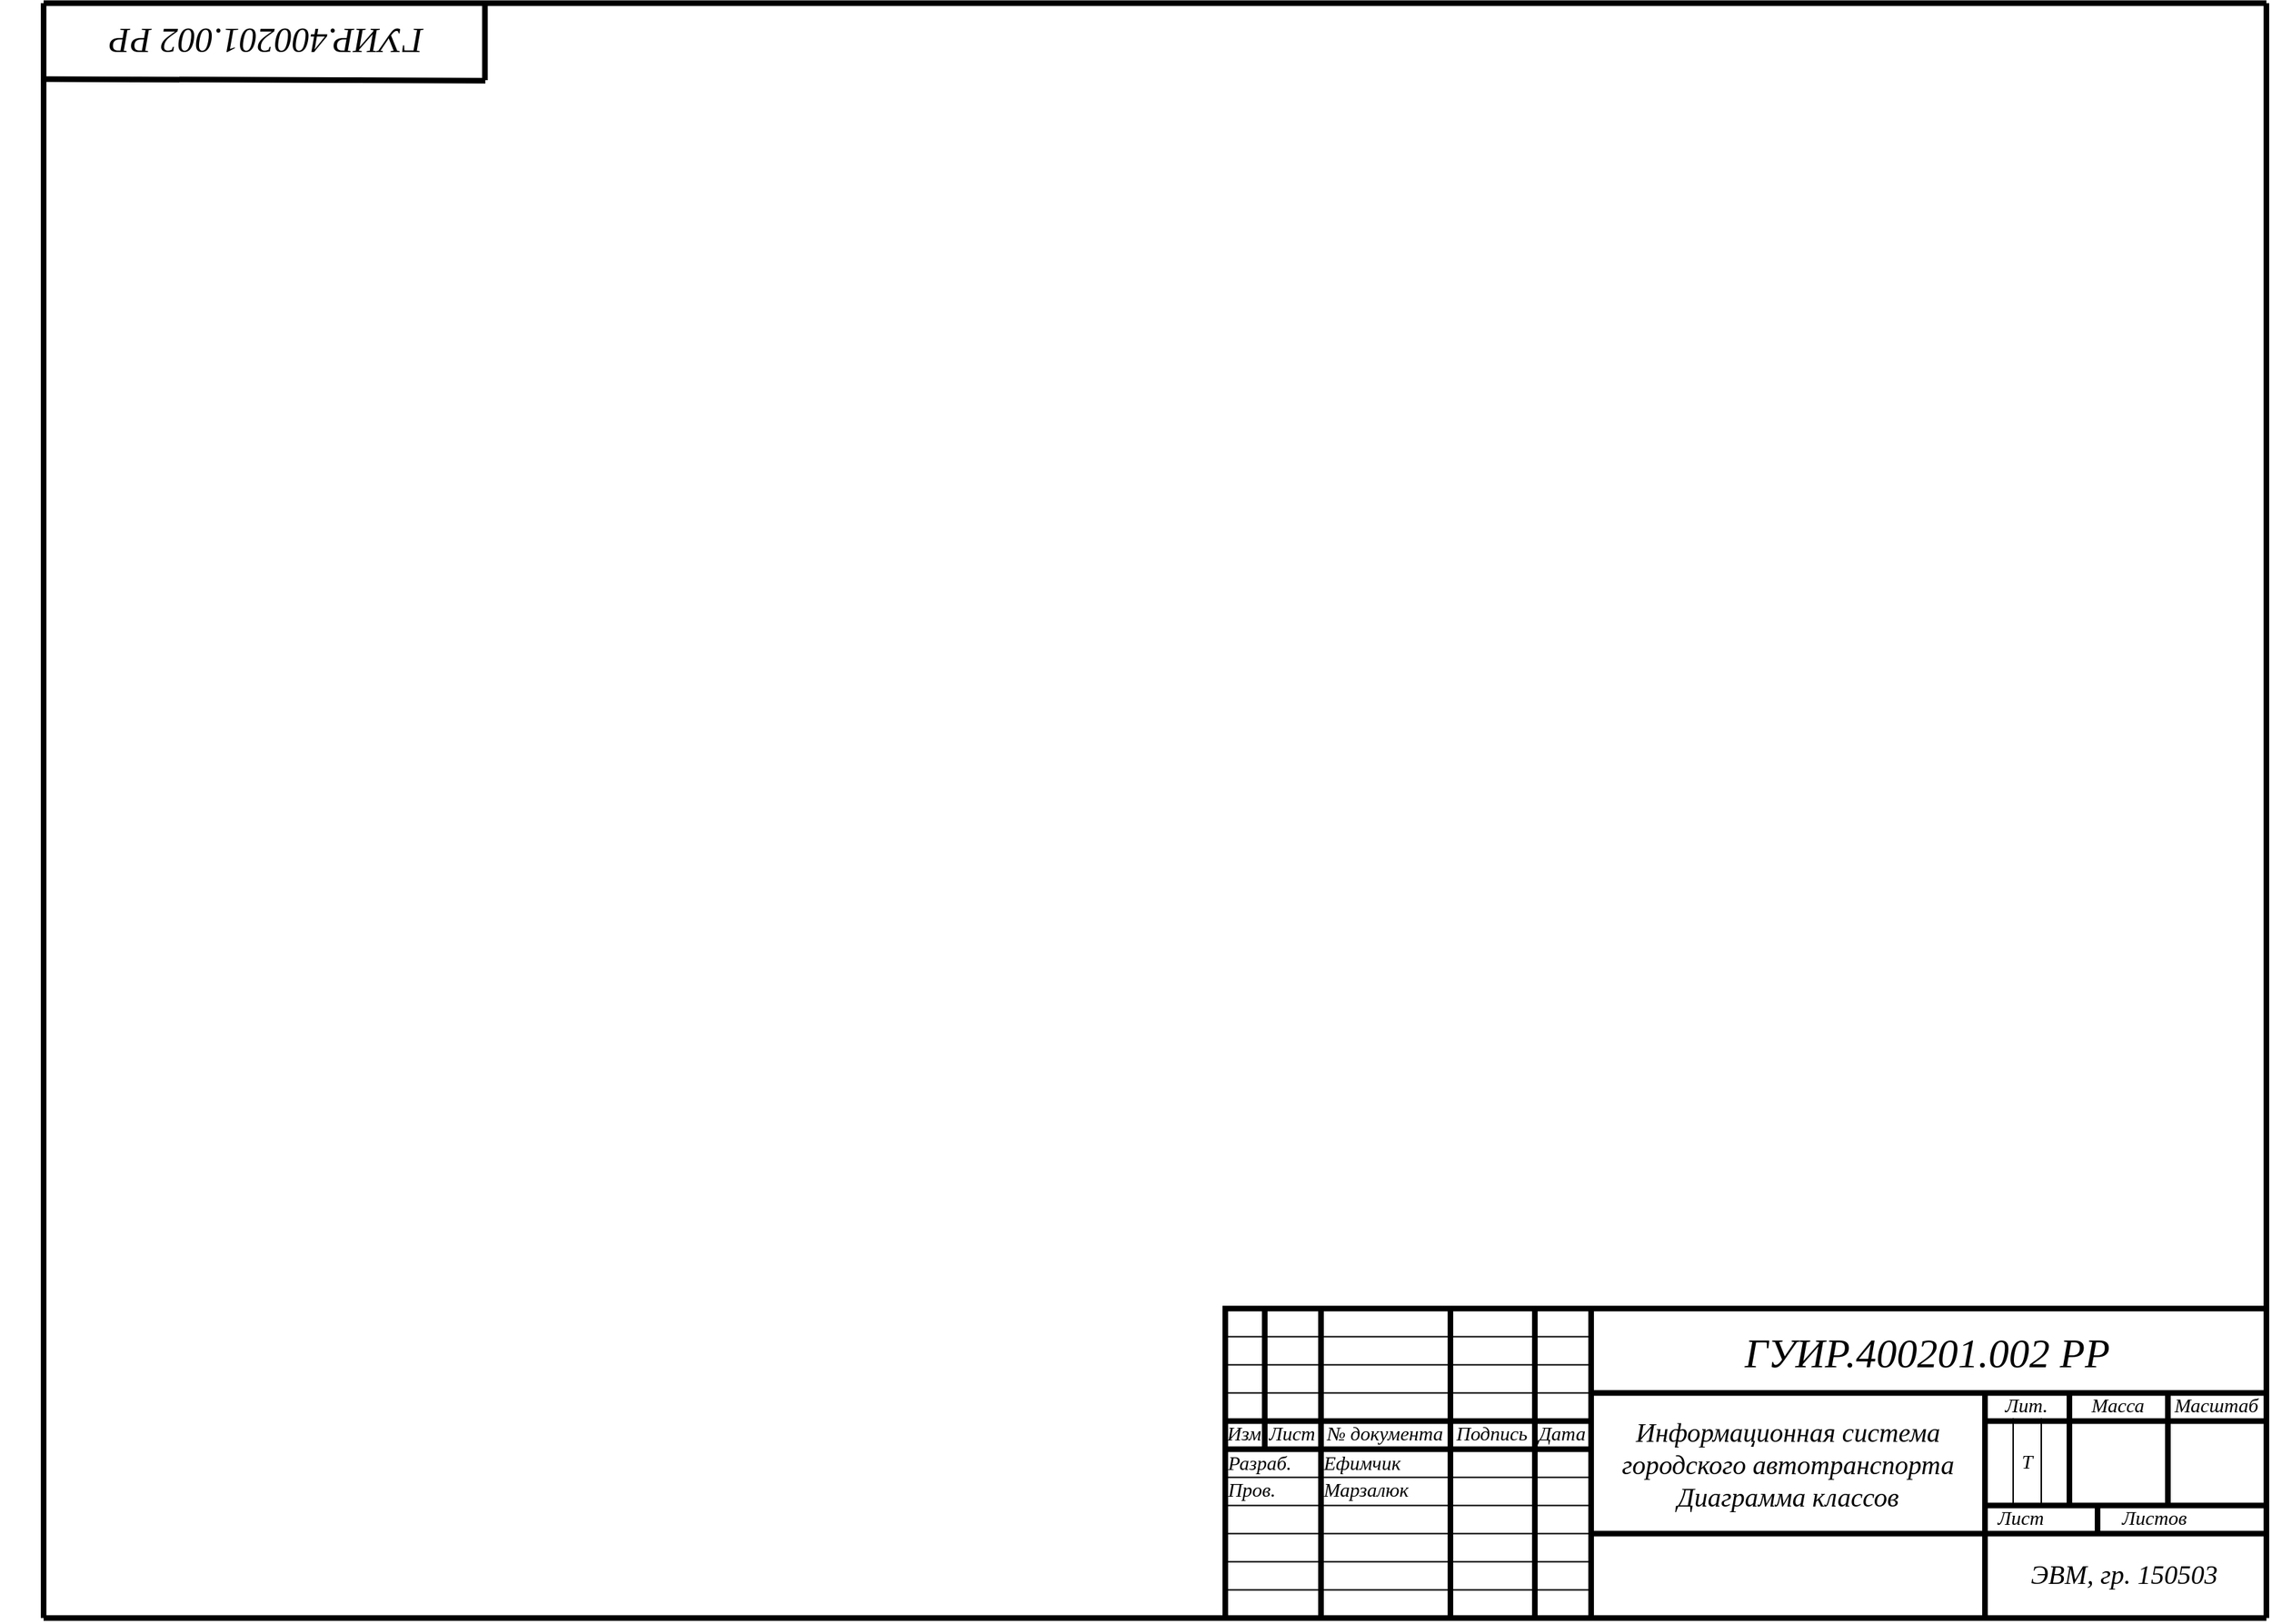 <mxfile version="20.6.2" type="device"><diagram name="Страница-1" id="Страница-1"><mxGraphModel dx="2343" dy="2546" grid="1" gridSize="10" guides="1" tooltips="1" connect="1" arrows="1" fold="1" page="1" pageScale="1" pageWidth="1654" pageHeight="1169" math="0" shadow="0"><root><mxCell id="0"/><mxCell id="1" parent="0"/><mxCell id="Y7cGsggCxk5826PegyfE-1" value="&lt;font style=&quot;font-size: 14px; color: rgb(0, 0, 0); direction: ltr; letter-spacing: 0px; line-height: 120%; opacity: 1;&quot;&gt;&lt;i style=&quot;font-size: 14px;&quot;&gt;Лист&lt;br style=&quot;font-size: 14px;&quot;&gt;&lt;/i&gt;&lt;/font&gt;" style="verticalAlign=middle;align=center;vsdxID=39;fillColor=none;gradientColor=none;shape=stencil(nZBLDoAgDERP0z3SIyjew0SURgSD+Lu9kMZoXLhwN9O+tukAlrNpJg1SzDH4QW/URgNYgZTkjA4UkwJUgGXng+6DX1zLfmoymdXo17xh5zmRJ6Q42BWCfc2oJfdAr+Yv+AP9Cb7OJ3H/2JG1HNGz/84klThPVCc=);strokeColor=none;strokeWidth=4;spacingTop=-1;spacingBottom=-1;spacingLeft=-1;spacingRight=0;labelBackgroundColor=none;rounded=0;html=1;whiteSpace=wrap;fontFamily=GOST type B;fontSize=14;fontSource=https%3A%2F%2Fdrive.google.com%2Fuc%3Fexport%3Ddownload%26id%3D1UrnLVkHcLbHLojcf2ejICCGZ1GY9liKW;spacing=0;" parent="1" vertex="1"><mxGeometry x="1448" y="-90" width="48" height="16" as="geometry"/></mxCell><mxCell id="Y7cGsggCxk5826PegyfE-2" value="&lt;font style=&quot;font-size: 14px; color: rgb(0, 0, 0); direction: ltr; letter-spacing: 0px; line-height: 120%; opacity: 1;&quot;&gt;&lt;i style=&quot;font-size: 14px;&quot;&gt;Листов&lt;br style=&quot;font-size: 14px;&quot;&gt;&lt;/i&gt;&lt;/font&gt;" style="verticalAlign=middle;align=center;vsdxID=40;fillColor=none;gradientColor=none;shape=stencil(nZBLDoAgDERP0z3SIyjew0SURgSD+Lu9kMZoXLhwN9O+tukAlrNpJg1SzDH4QW/URgNYgZTkjA4UkwJUgGXng+6DX1zLfmoymdXo17xh5zmRJ6Q42BWCfc2oJfdAr+Yv+AP9Cb7OJ3H/2JG1HNGz/84klThPVCc=);strokeColor=none;strokeWidth=4;spacingTop=-1;spacingBottom=-1;spacingLeft=-1;spacingRight=0;labelBackgroundColor=none;rounded=0;html=1;whiteSpace=wrap;fontFamily=GOST type B;fontSize=14;fontSource=https%3A%2F%2Fdrive.google.com%2Fuc%3Fexport%3Ddownload%26id%3D1UrnLVkHcLbHLojcf2ejICCGZ1GY9liKW;spacing=0;" parent="1" vertex="1"><mxGeometry x="1528" y="-90" width="78" height="16" as="geometry"/></mxCell><mxCell id="Y7cGsggCxk5826PegyfE-3" value="&lt;font style=&quot;color: rgb(0, 0, 0); direction: ltr; letter-spacing: 0px; line-height: 120%; opacity: 1;&quot;&gt;&lt;i style=&quot;&quot;&gt;&lt;font style=&quot;font-size: 19px;&quot;&gt;ЭВМ, гр. 150503&lt;/font&gt;&lt;br style=&quot;font-size: 16px;&quot;&gt;&lt;/i&gt;&lt;/font&gt;" style="verticalAlign=middle;align=center;vsdxID=45;fillColor=none;gradientColor=none;shape=stencil(nZBLDoAgDERP0z3SIyjew0SURgSD+Lu9kMZoXLhwN9O+tukAlrNpJg1SzDH4QW/URgNYgZTkjA4UkwJUgGXng+6DX1zLfmoymdXo17xh5zmRJ6Q42BWCfc2oJfdAr+Yv+AP9Cb7OJ3H/2JG1HNGz/84klThPVCc=);strokeColor=none;spacingTop=-1;spacingBottom=-1;spacingLeft=-1;spacingRight=-1;labelBackgroundColor=none;rounded=0;html=1;whiteSpace=wrap;fontFamily=GOST type B;fontSize=16;fontSource=https%3A%2F%2Fdrive.google.com%2Fuc%3Fexport%3Ddownload%26id%3D1UrnLVkHcLbHLojcf2ejICCGZ1GY9liKW;" parent="1" vertex="1"><mxGeometry x="1445" y="-72" width="200" height="60" as="geometry"/></mxCell><mxCell id="Y7cGsggCxk5826PegyfE-4" value="&lt;font style=&quot;font-size: 14px; color: rgb(0, 0, 0); direction: ltr; letter-spacing: 0px; line-height: 120%; opacity: 1;&quot;&gt;&lt;i style=&quot;font-size: 14px;&quot;&gt;T&lt;br style=&quot;font-size: 14px;&quot;&gt;&lt;/i&gt;&lt;/font&gt;" style="verticalAlign=middle;align=center;vsdxID=48;fillColor=none;gradientColor=none;shape=stencil(nZBLDoAgDERP0z3SIyjew0SURgSD+Lu9kMZoXLhwN9O+tukAlrNpJg1SzDH4QW/URgNYgZTkjA4UkwJUgGXng+6DX1zLfmoymdXo17xh5zmRJ6Q42BWCfc2oJfdAr+Yv+AP9Cb7OJ3H/2JG1HNGz/84klThPVCc=);strokeColor=none;spacingTop=0;spacingBottom=0;spacingLeft=0;spacingRight=0;labelBackgroundColor=none;rounded=0;html=1;whiteSpace=wrap;fontFamily=GOST type B;fontSize=14;fontSource=https%3A%2F%2Fdrive.google.com%2Fuc%3Fexport%3Ddownload%26id%3D1UrnLVkHcLbHLojcf2ejICCGZ1GY9liKW;spacing=0;" parent="1" vertex="1"><mxGeometry x="1466" y="-152" width="20" height="60" as="geometry"/></mxCell><mxCell id="sCcFyomUcF2CCiQe3iBp-133" value="Блок-схема" parent="0"/><mxCell id="sCcFyomUcF2CCiQe3iBp-184" value="Соединительная линия" parent="0"/><mxCell id="sCcFyomUcF2CCiQe3iBp-185" value="Callout" parent="0"/><mxCell id="sCcFyomUcF2CCiQe3iBp-186" value="Connector" parent="0"/><mxCell id="sCcFyomUcF2CCiQe3iBp-241" value="Блок-схема" parent="0"/><mxCell id="sCcFyomUcF2CCiQe3iBp-242" style="vsdxID=3;fillColor=#FFFFFF;gradientColor=none;shape=stencil(nY9LDoAgDERP0z3SI/i5BwkoRAUC+Lu9kGo0Lt3NtK/tFLCOWngFnMUU3Kg2I5MGbIBzY7UKJmUF2ALWvQtqCG6xkrwXhSxqdmvZsNNcxViZ4ewgT64jdDL2hf4E7wsXmsWThd549765c4l+xvYE);strokeColor=#000000;strokeWidth=4;spacingTop=-1;spacingBottom=-1;spacingLeft=-1;spacingRight=-1;labelBackgroundColor=#ffffff;rounded=0;html=1;whiteSpace=wrap;fontFamily=GOST type B;fontSource=https%3A%2F%2Fdrive.google.com%2Fuc%3Fexport%3Ddownload%26id%3D1UrnLVkHcLbHLojcf2ejICCGZ1GY9liKW;" parent="sCcFyomUcF2CCiQe3iBp-241" vertex="1"><mxGeometry x="906" y="-231.8" width="740" height="220" as="geometry"/></mxCell><mxCell id="sCcFyomUcF2CCiQe3iBp-243" style="vsdxID=28;edgeStyle=none;startArrow=none;endArrow=none;startSize=5;endSize=5;strokeWidth=4;strokeColor=#000000;spacingTop=-1;spacingBottom=-1;spacingLeft=-1;spacingRight=-1;verticalAlign=middle;html=1;labelBackgroundColor=#ffffff;rounded=0;fontFamily=GOST type B;fontSource=https%3A%2F%2Fdrive.google.com%2Fuc%3Fexport%3Ddownload%26id%3D1UrnLVkHcLbHLojcf2ejICCGZ1GY9liKW;" parent="sCcFyomUcF2CCiQe3iBp-241" edge="1"><mxGeometry relative="1" as="geometry"><Array as="points"/><mxPoint x="934" y="-231.8" as="sourcePoint"/><mxPoint x="934" y="-131.8" as="targetPoint"/></mxGeometry></mxCell><mxCell id="sCcFyomUcF2CCiQe3iBp-244" style="vsdxID=27;edgeStyle=none;startArrow=none;endArrow=none;startSize=5;endSize=5;strokeColor=#000000;spacingTop=-1;spacingBottom=-1;spacingLeft=-1;spacingRight=-1;verticalAlign=middle;html=1;labelBackgroundColor=#ffffff;rounded=0;fontFamily=GOST type B;fontSource=https%3A%2F%2Fdrive.google.com%2Fuc%3Fexport%3Ddownload%26id%3D1UrnLVkHcLbHLojcf2ejICCGZ1GY9liKW;" parent="sCcFyomUcF2CCiQe3iBp-241" edge="1"><mxGeometry relative="1" as="geometry"><mxPoint as="offset"/><Array as="points"/><mxPoint x="906" y="-31.8" as="sourcePoint"/><mxPoint x="1166" y="-31.8" as="targetPoint"/></mxGeometry></mxCell><mxCell id="sCcFyomUcF2CCiQe3iBp-245" style="vsdxID=26;edgeStyle=none;startArrow=none;endArrow=none;startSize=5;endSize=5;strokeColor=#000000;spacingTop=-1;spacingBottom=-1;spacingLeft=-1;spacingRight=-1;verticalAlign=middle;html=1;labelBackgroundColor=#ffffff;rounded=0;fontFamily=GOST type B;fontSource=https%3A%2F%2Fdrive.google.com%2Fuc%3Fexport%3Ddownload%26id%3D1UrnLVkHcLbHLojcf2ejICCGZ1GY9liKW;" parent="sCcFyomUcF2CCiQe3iBp-241" edge="1"><mxGeometry relative="1" as="geometry"><mxPoint as="offset"/><Array as="points"/><mxPoint x="906" y="-51.8" as="sourcePoint"/><mxPoint x="1166" y="-51.8" as="targetPoint"/></mxGeometry></mxCell><mxCell id="sCcFyomUcF2CCiQe3iBp-246" style="vsdxID=25;edgeStyle=none;startArrow=none;endArrow=none;startSize=5;endSize=5;strokeColor=#000000;spacingTop=-1;spacingBottom=-1;spacingLeft=-1;spacingRight=-1;verticalAlign=middle;html=1;labelBackgroundColor=#ffffff;rounded=0;fontFamily=GOST type B;fontSource=https%3A%2F%2Fdrive.google.com%2Fuc%3Fexport%3Ddownload%26id%3D1UrnLVkHcLbHLojcf2ejICCGZ1GY9liKW;fontSize=11;" parent="sCcFyomUcF2CCiQe3iBp-241" edge="1"><mxGeometry relative="1" as="geometry"><mxPoint as="offset"/><Array as="points"/><mxPoint x="906" y="-71.8" as="sourcePoint"/><mxPoint x="1166" y="-71.8" as="targetPoint"/></mxGeometry></mxCell><mxCell id="sCcFyomUcF2CCiQe3iBp-247" style="vsdxID=24;edgeStyle=none;startArrow=none;endArrow=none;startSize=5;endSize=5;strokeColor=#000000;spacingTop=-1;spacingBottom=-1;spacingLeft=-1;spacingRight=-1;verticalAlign=middle;html=1;labelBackgroundColor=#ffffff;rounded=0;fontFamily=GOST type B;fontSource=https%3A%2F%2Fdrive.google.com%2Fuc%3Fexport%3Ddownload%26id%3D1UrnLVkHcLbHLojcf2ejICCGZ1GY9liKW;align=left;fontSize=12;" parent="sCcFyomUcF2CCiQe3iBp-241" edge="1"><mxGeometry relative="1" as="geometry"><mxPoint as="offset"/><Array as="points"/><mxPoint x="906" y="-91.8" as="sourcePoint"/><mxPoint x="1166" y="-91.8" as="targetPoint"/></mxGeometry></mxCell><mxCell id="sCcFyomUcF2CCiQe3iBp-248" style="vsdxID=23;edgeStyle=none;startArrow=none;endArrow=none;startSize=5;endSize=5;strokeColor=#000000;spacingTop=-1;spacingBottom=-1;spacingLeft=-1;spacingRight=-1;verticalAlign=middle;html=1;labelBackgroundColor=#ffffff;rounded=0;fontFamily=GOST type B;fontSource=https%3A%2F%2Fdrive.google.com%2Fuc%3Fexport%3Ddownload%26id%3D1UrnLVkHcLbHLojcf2ejICCGZ1GY9liKW;align=left;fontSize=12;" parent="sCcFyomUcF2CCiQe3iBp-241" edge="1"><mxGeometry relative="1" as="geometry"><mxPoint as="offset"/><Array as="points"/><mxPoint x="906" y="-111.8" as="sourcePoint"/><mxPoint x="1166" y="-111.8" as="targetPoint"/></mxGeometry></mxCell><mxCell id="sCcFyomUcF2CCiQe3iBp-249" style="vsdxID=22;edgeStyle=none;startArrow=none;endArrow=none;startSize=5;endSize=5;strokeWidth=4;strokeColor=#000000;spacingTop=-1;spacingBottom=-1;spacingLeft=-1;spacingRight=-1;verticalAlign=middle;html=1;labelBackgroundColor=#ffffff;rounded=0;fontFamily=GOST type B;fontSource=https%3A%2F%2Fdrive.google.com%2Fuc%3Fexport%3Ddownload%26id%3D1UrnLVkHcLbHLojcf2ejICCGZ1GY9liKW;align=center;fontSize=12;" parent="sCcFyomUcF2CCiQe3iBp-241" edge="1"><mxGeometry relative="1" as="geometry"><mxPoint as="offset"/><Array as="points"/><mxPoint x="906" y="-131.8" as="sourcePoint"/><mxPoint x="1166" y="-131.8" as="targetPoint"/></mxGeometry></mxCell><mxCell id="sCcFyomUcF2CCiQe3iBp-250" style="vsdxID=21;edgeStyle=none;startArrow=none;endArrow=none;startSize=5;endSize=5;strokeWidth=4;strokeColor=#000000;spacingTop=-1;spacingBottom=-1;spacingLeft=-1;spacingRight=-1;verticalAlign=middle;html=1;labelBackgroundColor=#ffffff;rounded=0;fontFamily=GOST type B;fontSource=https%3A%2F%2Fdrive.google.com%2Fuc%3Fexport%3Ddownload%26id%3D1UrnLVkHcLbHLojcf2ejICCGZ1GY9liKW;align=center;fontSize=12;" parent="sCcFyomUcF2CCiQe3iBp-241" edge="1"><mxGeometry relative="1" as="geometry"><mxPoint as="offset"/><Array as="points"/><mxPoint x="906" y="-151.8" as="sourcePoint"/><mxPoint x="1166" y="-151.8" as="targetPoint"/></mxGeometry></mxCell><mxCell id="sCcFyomUcF2CCiQe3iBp-251" style="vsdxID=20;edgeStyle=none;startArrow=none;endArrow=none;startSize=5;endSize=5;strokeColor=#000000;spacingTop=-1;spacingBottom=-1;spacingLeft=-1;spacingRight=-1;verticalAlign=middle;html=1;labelBackgroundColor=#ffffff;rounded=0;fontFamily=GOST type B;fontSource=https%3A%2F%2Fdrive.google.com%2Fuc%3Fexport%3Ddownload%26id%3D1UrnLVkHcLbHLojcf2ejICCGZ1GY9liKW;align=center;fontSize=11;" parent="sCcFyomUcF2CCiQe3iBp-241" edge="1"><mxGeometry relative="1" as="geometry"><mxPoint as="offset"/><Array as="points"/><mxPoint x="906" y="-171.8" as="sourcePoint"/><mxPoint x="1166" y="-171.8" as="targetPoint"/></mxGeometry></mxCell><mxCell id="sCcFyomUcF2CCiQe3iBp-252" style="vsdxID=19;edgeStyle=none;startArrow=none;endArrow=none;startSize=5;endSize=5;strokeColor=#000000;spacingTop=-1;spacingBottom=-1;spacingLeft=-1;spacingRight=-1;verticalAlign=middle;html=1;labelBackgroundColor=#ffffff;rounded=0;fontFamily=GOST type B;fontSource=https%3A%2F%2Fdrive.google.com%2Fuc%3Fexport%3Ddownload%26id%3D1UrnLVkHcLbHLojcf2ejICCGZ1GY9liKW;" parent="sCcFyomUcF2CCiQe3iBp-241" edge="1"><mxGeometry relative="1" as="geometry"><mxPoint as="offset"/><Array as="points"/><mxPoint x="906" y="-191.8" as="sourcePoint"/><mxPoint x="1166" y="-191.8" as="targetPoint"/></mxGeometry></mxCell><mxCell id="sCcFyomUcF2CCiQe3iBp-253" style="vsdxID=18;edgeStyle=none;startArrow=none;endArrow=none;startSize=5;endSize=5;strokeColor=#000000;spacingTop=-1;spacingBottom=-1;spacingLeft=-1;spacingRight=-1;verticalAlign=middle;html=1;labelBackgroundColor=#ffffff;rounded=0;fontFamily=GOST type B;fontSource=https%3A%2F%2Fdrive.google.com%2Fuc%3Fexport%3Ddownload%26id%3D1UrnLVkHcLbHLojcf2ejICCGZ1GY9liKW;" parent="sCcFyomUcF2CCiQe3iBp-241" edge="1"><mxGeometry relative="1" as="geometry"><mxPoint as="offset"/><Array as="points"/><mxPoint x="906" y="-211.8" as="sourcePoint"/><mxPoint x="1166" y="-211.8" as="targetPoint"/></mxGeometry></mxCell><mxCell id="sCcFyomUcF2CCiQe3iBp-254" style="vsdxID=17;edgeStyle=none;startArrow=none;endArrow=none;startSize=5;endSize=5;strokeWidth=4;strokeColor=#000000;spacingTop=-1;spacingBottom=-1;spacingLeft=-1;spacingRight=-1;verticalAlign=middle;html=1;labelBackgroundColor=#ffffff;rounded=0;fontFamily=GOST type B;fontSource=https%3A%2F%2Fdrive.google.com%2Fuc%3Fexport%3Ddownload%26id%3D1UrnLVkHcLbHLojcf2ejICCGZ1GY9liKW;" parent="sCcFyomUcF2CCiQe3iBp-241" edge="1"><mxGeometry relative="1" as="geometry"><Array as="points"/><mxPoint x="974" y="-231.8" as="sourcePoint"/><mxPoint x="974" y="-11.8" as="targetPoint"/></mxGeometry></mxCell><mxCell id="sCcFyomUcF2CCiQe3iBp-255" style="vsdxID=16;edgeStyle=none;startArrow=none;endArrow=none;startSize=5;endSize=5;strokeWidth=4;strokeColor=#000000;spacingTop=-1;spacingBottom=-1;spacingLeft=-1;spacingRight=-1;verticalAlign=middle;html=1;labelBackgroundColor=#ffffff;rounded=0;fontFamily=GOST type B;fontSource=https%3A%2F%2Fdrive.google.com%2Fuc%3Fexport%3Ddownload%26id%3D1UrnLVkHcLbHLojcf2ejICCGZ1GY9liKW;" parent="sCcFyomUcF2CCiQe3iBp-241" edge="1"><mxGeometry relative="1" as="geometry"><Array as="points"/><mxPoint x="1066" y="-231.8" as="sourcePoint"/><mxPoint x="1066" y="-11.8" as="targetPoint"/></mxGeometry></mxCell><mxCell id="sCcFyomUcF2CCiQe3iBp-256" style="vsdxID=15;edgeStyle=none;startArrow=none;endArrow=none;startSize=5;endSize=5;strokeWidth=4;strokeColor=#000000;spacingTop=-1;spacingBottom=-1;spacingLeft=-1;spacingRight=-1;verticalAlign=middle;html=1;labelBackgroundColor=#ffffff;rounded=0;fontFamily=GOST type B;fontSource=https%3A%2F%2Fdrive.google.com%2Fuc%3Fexport%3Ddownload%26id%3D1UrnLVkHcLbHLojcf2ejICCGZ1GY9liKW;" parent="sCcFyomUcF2CCiQe3iBp-241" edge="1"><mxGeometry relative="1" as="geometry"><Array as="points"/><mxPoint x="1126" y="-231.8" as="sourcePoint"/><mxPoint x="1126" y="-11.8" as="targetPoint"/></mxGeometry></mxCell><mxCell id="sCcFyomUcF2CCiQe3iBp-257" style="vsdxID=14;edgeStyle=none;startArrow=none;endArrow=none;startSize=5;endSize=5;strokeWidth=4;strokeColor=#000000;spacingTop=-1;spacingBottom=-1;spacingLeft=-1;spacingRight=-1;verticalAlign=middle;html=1;labelBackgroundColor=#ffffff;rounded=0;fontFamily=GOST type B;fontSource=https%3A%2F%2Fdrive.google.com%2Fuc%3Fexport%3Ddownload%26id%3D1UrnLVkHcLbHLojcf2ejICCGZ1GY9liKW;" parent="sCcFyomUcF2CCiQe3iBp-241" edge="1"><mxGeometry relative="1" as="geometry"><Array as="points"/><mxPoint x="1576" y="-171.8" as="sourcePoint"/><mxPoint x="1576" y="-91.8" as="targetPoint"/></mxGeometry></mxCell><mxCell id="sCcFyomUcF2CCiQe3iBp-258" style="vsdxID=11;edgeStyle=none;startArrow=none;endArrow=none;startSize=5;endSize=5;strokeWidth=4;strokeColor=#000000;spacingTop=-1;spacingBottom=-1;spacingLeft=-1;spacingRight=-1;verticalAlign=middle;html=1;labelBackgroundColor=#ffffff;rounded=0;fontFamily=GOST type B;fontSource=https%3A%2F%2Fdrive.google.com%2Fuc%3Fexport%3Ddownload%26id%3D1UrnLVkHcLbHLojcf2ejICCGZ1GY9liKW;" parent="sCcFyomUcF2CCiQe3iBp-241" edge="1"><mxGeometry relative="1" as="geometry"><Array as="points"/><mxPoint x="1526" y="-91.8" as="sourcePoint"/><mxPoint x="1526" y="-71.8" as="targetPoint"/></mxGeometry></mxCell><mxCell id="sCcFyomUcF2CCiQe3iBp-259" style="vsdxID=10;edgeStyle=none;startArrow=none;endArrow=none;startSize=5;endSize=5;strokeWidth=4;strokeColor=#000000;spacingTop=-1;spacingBottom=-1;spacingLeft=-1;spacingRight=-1;verticalAlign=middle;html=1;labelBackgroundColor=#ffffff;rounded=0;fontFamily=GOST type B;fontSource=https%3A%2F%2Fdrive.google.com%2Fuc%3Fexport%3Ddownload%26id%3D1UrnLVkHcLbHLojcf2ejICCGZ1GY9liKW;" parent="sCcFyomUcF2CCiQe3iBp-241" edge="1"><mxGeometry relative="1" as="geometry"><Array as="points"/><mxPoint x="1506" y="-171.8" as="sourcePoint"/><mxPoint x="1506" y="-91.8" as="targetPoint"/></mxGeometry></mxCell><mxCell id="sCcFyomUcF2CCiQe3iBp-260" style="vsdxID=273;edgeStyle=none;startArrow=none;endArrow=none;startSize=5;endSize=5;strokeWidth=4;strokeColor=#000000;spacingTop=-1;spacingBottom=-1;spacingLeft=-1;spacingRight=-1;verticalAlign=middle;html=1;labelBackgroundColor=#ffffff;rounded=0;fontFamily=GOST type B;fontSource=https%3A%2F%2Fdrive.google.com%2Fuc%3Fexport%3Ddownload%26id%3D1UrnLVkHcLbHLojcf2ejICCGZ1GY9liKW;" parent="sCcFyomUcF2CCiQe3iBp-241" edge="1"><mxGeometry relative="1" as="geometry"><Array as="points"/><mxPoint x="379.71" y="-1160" as="sourcePoint"/><mxPoint x="379.71" y="-1105" as="targetPoint"/></mxGeometry></mxCell><mxCell id="sCcFyomUcF2CCiQe3iBp-261" style="vsdxID=388;edgeStyle=none;startArrow=none;endArrow=none;startSize=5;endSize=5;strokeColor=#000000;spacingTop=-1;spacingBottom=-1;spacingLeft=-1;spacingRight=-1;verticalAlign=middle;html=1;labelBackgroundColor=#ffffff;rounded=0;fontFamily=GOST type B;fontSource=https%3A%2F%2Fdrive.google.com%2Fuc%3Fexport%3Ddownload%26id%3D1UrnLVkHcLbHLojcf2ejICCGZ1GY9liKW;" parent="sCcFyomUcF2CCiQe3iBp-241" edge="1"><mxGeometry relative="1" as="geometry"><Array as="points"/><mxPoint x="1486" y="-153.8" as="sourcePoint"/><mxPoint x="1486" y="-91.8" as="targetPoint"/></mxGeometry></mxCell><mxCell id="sCcFyomUcF2CCiQe3iBp-262" style="vsdxID=2198;edgeStyle=none;startArrow=none;endArrow=none;startSize=3;endSize=3;strokeWidth=4;strokeColor=#000000;spacingTop=-2;spacingBottom=-2;spacingLeft=-2;spacingRight=-2;verticalAlign=middle;html=1;labelBackgroundColor=#ffffff;rounded=0;fontFamily=GOST type B;fontSource=https%3A%2F%2Fdrive.google.com%2Fuc%3Fexport%3Ddownload%26id%3D1UrnLVkHcLbHLojcf2ejICCGZ1GY9liKW;" parent="sCcFyomUcF2CCiQe3iBp-241" edge="1"><mxGeometry relative="1" as="geometry"><Array as="points"/><mxPoint x="1646" y="-11.8" as="sourcePoint"/><mxPoint x="66" y="-11.8" as="targetPoint"/></mxGeometry></mxCell><mxCell id="sCcFyomUcF2CCiQe3iBp-263" style="vsdxID=2197;edgeStyle=none;startArrow=none;endArrow=none;startSize=3;endSize=3;strokeWidth=4;strokeColor=#000000;spacingTop=-2;spacingBottom=-2;spacingLeft=-2;spacingRight=-2;verticalAlign=middle;html=1;labelBackgroundColor=#ffffff;rounded=0;fontFamily=GOST type B;fontSource=https%3A%2F%2Fdrive.google.com%2Fuc%3Fexport%3Ddownload%26id%3D1UrnLVkHcLbHLojcf2ejICCGZ1GY9liKW;" parent="sCcFyomUcF2CCiQe3iBp-241" edge="1"><mxGeometry relative="1" as="geometry"><Array as="points"/><mxPoint x="66" y="-11.8" as="sourcePoint"/><mxPoint x="66" y="-1159.8" as="targetPoint"/></mxGeometry></mxCell><mxCell id="sCcFyomUcF2CCiQe3iBp-264" style="vsdxID=2196;edgeStyle=none;startArrow=none;endArrow=none;startSize=3;endSize=3;strokeWidth=4;strokeColor=#000000;spacingTop=-2;spacingBottom=-2;spacingLeft=-2;spacingRight=-2;verticalAlign=middle;html=1;labelBackgroundColor=#ffffff;rounded=0;fontFamily=GOST type B;fontSource=https%3A%2F%2Fdrive.google.com%2Fuc%3Fexport%3Ddownload%26id%3D1UrnLVkHcLbHLojcf2ejICCGZ1GY9liKW;" parent="sCcFyomUcF2CCiQe3iBp-241" edge="1"><mxGeometry relative="1" as="geometry"><Array as="points"/><mxPoint x="1646" y="-11.8" as="sourcePoint"/><mxPoint x="1646" y="-1159.8" as="targetPoint"/></mxGeometry></mxCell><mxCell id="sCcFyomUcF2CCiQe3iBp-265" style="vsdxID=387;edgeStyle=none;startArrow=none;endArrow=none;startSize=5;endSize=5;strokeColor=#000000;spacingTop=-1;spacingBottom=-1;spacingLeft=-1;spacingRight=-1;verticalAlign=middle;html=1;labelBackgroundColor=#ffffff;rounded=0;fontFamily=GOST type B;fontSource=https%3A%2F%2Fdrive.google.com%2Fuc%3Fexport%3Ddownload%26id%3D1UrnLVkHcLbHLojcf2ejICCGZ1GY9liKW;" parent="sCcFyomUcF2CCiQe3iBp-241" edge="1"><mxGeometry relative="1" as="geometry"><Array as="points"/><mxPoint x="1466" y="-153.8" as="sourcePoint"/><mxPoint x="1466" y="-91.8" as="targetPoint"/></mxGeometry></mxCell><mxCell id="sCcFyomUcF2CCiQe3iBp-266" style="vsdxID=9;edgeStyle=none;startArrow=none;endArrow=none;startSize=5;endSize=5;strokeWidth=4;strokeColor=#000000;spacingTop=-1;spacingBottom=-1;spacingLeft=-1;spacingRight=-1;verticalAlign=middle;html=1;labelBackgroundColor=#ffffff;rounded=0;fontFamily=GOST type B;fontSource=https%3A%2F%2Fdrive.google.com%2Fuc%3Fexport%3Ddownload%26id%3D1UrnLVkHcLbHLojcf2ejICCGZ1GY9liKW;" parent="sCcFyomUcF2CCiQe3iBp-241" edge="1"><mxGeometry relative="1" as="geometry"><mxPoint as="offset"/><Array as="points"/><mxPoint x="1446" y="-91.8" as="sourcePoint"/><mxPoint x="1646" y="-91.8" as="targetPoint"/></mxGeometry></mxCell><mxCell id="sCcFyomUcF2CCiQe3iBp-267" style="vsdxID=8;edgeStyle=none;startArrow=none;endArrow=none;startSize=5;endSize=5;strokeWidth=4;strokeColor=#000000;spacingTop=-1;spacingBottom=-1;spacingLeft=-1;spacingRight=-1;verticalAlign=middle;html=1;labelBackgroundColor=#ffffff;rounded=0;fontFamily=GOST type B;fontSource=https%3A%2F%2Fdrive.google.com%2Fuc%3Fexport%3Ddownload%26id%3D1UrnLVkHcLbHLojcf2ejICCGZ1GY9liKW;" parent="sCcFyomUcF2CCiQe3iBp-241" edge="1"><mxGeometry relative="1" as="geometry"><mxPoint as="offset"/><Array as="points"/><mxPoint x="1446" y="-151.8" as="sourcePoint"/><mxPoint x="1646" y="-151.8" as="targetPoint"/></mxGeometry></mxCell><mxCell id="sCcFyomUcF2CCiQe3iBp-268" style="vsdxID=7;edgeStyle=none;startArrow=none;endArrow=none;startSize=5;endSize=5;strokeWidth=4;strokeColor=#000000;spacingTop=-1;spacingBottom=-1;spacingLeft=-1;spacingRight=-1;verticalAlign=middle;html=1;labelBackgroundColor=#ffffff;rounded=0;fontFamily=GOST type B;fontSource=https%3A%2F%2Fdrive.google.com%2Fuc%3Fexport%3Ddownload%26id%3D1UrnLVkHcLbHLojcf2ejICCGZ1GY9liKW;" parent="sCcFyomUcF2CCiQe3iBp-241" edge="1"><mxGeometry relative="1" as="geometry"><Array as="points"/><mxPoint x="1446" y="-171.8" as="sourcePoint"/><mxPoint x="1446" y="-11.8" as="targetPoint"/></mxGeometry></mxCell><mxCell id="sCcFyomUcF2CCiQe3iBp-269" style="vsdxID=6;edgeStyle=none;startArrow=none;endArrow=none;startSize=5;endSize=5;strokeWidth=4;strokeColor=#000000;spacingTop=-1;spacingBottom=-1;spacingLeft=-1;spacingRight=-1;verticalAlign=middle;html=1;labelBackgroundColor=#ffffff;rounded=0;fontFamily=GOST type B;fontSource=https%3A%2F%2Fdrive.google.com%2Fuc%3Fexport%3Ddownload%26id%3D1UrnLVkHcLbHLojcf2ejICCGZ1GY9liKW;" parent="sCcFyomUcF2CCiQe3iBp-241" edge="1"><mxGeometry relative="1" as="geometry"><Array as="points"/><mxPoint x="1646" y="-71.8" as="sourcePoint"/><mxPoint x="1166" y="-71.8" as="targetPoint"/></mxGeometry></mxCell><mxCell id="sCcFyomUcF2CCiQe3iBp-270" style="vsdxID=4;edgeStyle=none;startArrow=none;endArrow=none;startSize=5;endSize=5;strokeWidth=4;strokeColor=#000000;spacingTop=-1;spacingBottom=-1;spacingLeft=-1;spacingRight=-1;verticalAlign=middle;html=1;labelBackgroundColor=#ffffff;rounded=0;fontFamily=GOST type B;fontSource=https%3A%2F%2Fdrive.google.com%2Fuc%3Fexport%3Ddownload%26id%3D1UrnLVkHcLbHLojcf2ejICCGZ1GY9liKW;" parent="sCcFyomUcF2CCiQe3iBp-241" edge="1"><mxGeometry relative="1" as="geometry"><Array as="points"/><mxPoint x="1166" y="-231.8" as="sourcePoint"/><mxPoint x="1166" y="-11.8" as="targetPoint"/></mxGeometry></mxCell><mxCell id="sCcFyomUcF2CCiQe3iBp-271" style="vsdxID=5;edgeStyle=none;startArrow=none;endArrow=none;startSize=5;endSize=5;strokeWidth=4;strokeColor=#000000;spacingTop=-1;spacingBottom=-1;spacingLeft=-1;spacingRight=-1;verticalAlign=middle;html=1;labelBackgroundColor=#ffffff;rounded=0;fontFamily=GOST type B;fontSource=https%3A%2F%2Fdrive.google.com%2Fuc%3Fexport%3Ddownload%26id%3D1UrnLVkHcLbHLojcf2ejICCGZ1GY9liKW;" parent="sCcFyomUcF2CCiQe3iBp-241" edge="1"><mxGeometry relative="1" as="geometry"><Array as="points"/><mxPoint x="1646" y="-171.8" as="sourcePoint"/><mxPoint x="1166" y="-171.8" as="targetPoint"/></mxGeometry></mxCell><mxCell id="sCcFyomUcF2CCiQe3iBp-272" value="&lt;font style=&quot;font-size: 14px; color: rgb(0, 0, 0); direction: ltr; letter-spacing: 0px; line-height: 120%; opacity: 1;&quot;&gt;&lt;i style=&quot;font-size: 14px;&quot;&gt;Изм&lt;br style=&quot;font-size: 14px;&quot;&gt;&lt;/i&gt;&lt;/font&gt;" style="verticalAlign=middle;align=center;vsdxID=29;fillColor=none;gradientColor=none;shape=stencil(nZBLDoAgDERP0z3SIyjew0SURgSD+Lu9kMZoXLhwN9O+tukAlrNpJg1SzDH4QW/URgNYgZTkjA4UkwJUgGXng+6DX1zLfmoymdXo17xh5zmRJ6Q42BWCfc2oJfdAr+Yv+AP9Cb7OJ3H/2JG1HNGz/84klThPVCc=);strokeColor=none;strokeWidth=4;spacingTop=-1;spacingBottom=-1;spacingLeft=-1;spacingRight=0;labelBackgroundColor=none;rounded=0;html=1;whiteSpace=wrap;fontFamily=GOST type B;fontSource=https%3A%2F%2Fdrive.google.com%2Fuc%3Fexport%3Ddownload%26id%3D1UrnLVkHcLbHLojcf2ejICCGZ1GY9liKW;fontSize=14;spacing=0;" parent="sCcFyomUcF2CCiQe3iBp-241" vertex="1"><mxGeometry x="908" y="-149.8" width="24" height="16" as="geometry"/></mxCell><mxCell id="sCcFyomUcF2CCiQe3iBp-273" value="&lt;font style=&quot;font-size: 14px; color: rgb(0, 0, 0); direction: ltr; letter-spacing: 0px; line-height: 120%; opacity: 1;&quot;&gt;&lt;i style=&quot;font-size: 14px;&quot;&gt;Лист&lt;br style=&quot;font-size: 14px;&quot;&gt;&lt;/i&gt;&lt;/font&gt;" style="verticalAlign=middle;align=center;vsdxID=30;fillColor=none;gradientColor=none;shape=stencil(nZBLDoAgDERP0z3SIyjew0SURgSD+Lu9kMZoXLhwN9O+tukAlrNpJg1SzDH4QW/URgNYgZTkjA4UkwJUgGXng+6DX1zLfmoymdXo17xh5zmRJ6Q42BWCfc2oJfdAr+Yv+AP9Cb7OJ3H/2JG1HNGz/84klThPVCc=);strokeColor=none;strokeWidth=4;spacingTop=-1;spacingBottom=-1;spacingLeft=-1;spacingRight=0;labelBackgroundColor=none;rounded=0;html=1;whiteSpace=wrap;fontFamily=GOST type B;fontSource=https%3A%2F%2Fdrive.google.com%2Fuc%3Fexport%3Ddownload%26id%3D1UrnLVkHcLbHLojcf2ejICCGZ1GY9liKW;fontSize=14;spacing=0;" parent="sCcFyomUcF2CCiQe3iBp-241" vertex="1"><mxGeometry x="936" y="-149.8" width="36" height="16" as="geometry"/></mxCell><mxCell id="sCcFyomUcF2CCiQe3iBp-274" value="&lt;font style=&quot;font-size: 14px; color: rgb(0, 0, 0); direction: ltr; letter-spacing: 0px; line-height: 120%; opacity: 1;&quot;&gt;&lt;i style=&quot;font-size: 14px;&quot;&gt;№ документа&lt;br style=&quot;font-size: 14px;&quot;&gt;&lt;/i&gt;&lt;/font&gt;" style="verticalAlign=middle;align=center;vsdxID=31;fillColor=none;gradientColor=none;shape=stencil(nZBLDoAgDERP0z3SIyjew0SURgSD+Lu9kMZoXLhwN9O+tukAlrNpJg1SzDH4QW/URgNYgZTkjA4UkwJUgGXng+6DX1zLfmoymdXo17xh5zmRJ6Q42BWCfc2oJfdAr+Yv+AP9Cb7OJ3H/2JG1HNGz/84klThPVCc=);strokeColor=none;strokeWidth=4;spacingTop=-1;spacingBottom=-1;spacingLeft=-1;spacingRight=0;labelBackgroundColor=none;rounded=0;html=1;whiteSpace=wrap;fontFamily=GOST type B;fontSource=https%3A%2F%2Fdrive.google.com%2Fuc%3Fexport%3Ddownload%26id%3D1UrnLVkHcLbHLojcf2ejICCGZ1GY9liKW;fontSize=14;spacing=0;" parent="sCcFyomUcF2CCiQe3iBp-241" vertex="1"><mxGeometry x="976" y="-149.8" width="88" height="16" as="geometry"/></mxCell><mxCell id="sCcFyomUcF2CCiQe3iBp-275" value="&lt;font style=&quot;font-size: 14px; color: rgb(0, 0, 0); direction: ltr; letter-spacing: 0px; line-height: 120%; opacity: 1;&quot;&gt;&lt;i style=&quot;font-size: 14px;&quot;&gt;Подпись&lt;br style=&quot;font-size: 14px;&quot;&gt;&lt;/i&gt;&lt;/font&gt;" style="verticalAlign=middle;align=center;vsdxID=32;fillColor=none;gradientColor=none;shape=stencil(nZBLDoAgDERP0z3SIyjew0SURgSD+Lu9kMZoXLhwN9O+tukAlrNpJg1SzDH4QW/URgNYgZTkjA4UkwJUgGXng+6DX1zLfmoymdXo17xh5zmRJ6Q42BWCfc2oJfdAr+Yv+AP9Cb7OJ3H/2JG1HNGz/84klThPVCc=);strokeColor=none;strokeWidth=4;spacingTop=-1;spacingBottom=-1;spacingLeft=-1;spacingRight=0;labelBackgroundColor=none;rounded=0;html=1;whiteSpace=wrap;fontFamily=GOST type B;fontSource=https%3A%2F%2Fdrive.google.com%2Fuc%3Fexport%3Ddownload%26id%3D1UrnLVkHcLbHLojcf2ejICCGZ1GY9liKW;fontSize=14;spacing=0;" parent="sCcFyomUcF2CCiQe3iBp-241" vertex="1"><mxGeometry x="1068" y="-149.8" width="56" height="16" as="geometry"/></mxCell><mxCell id="sCcFyomUcF2CCiQe3iBp-276" value="&lt;font style=&quot;font-size: 14px; color: rgb(0, 0, 0); direction: ltr; letter-spacing: 0px; line-height: 120%; opacity: 1;&quot;&gt;&lt;i style=&quot;font-size: 14px;&quot;&gt;Дата&lt;br style=&quot;font-size: 14px;&quot;&gt;&lt;/i&gt;&lt;/font&gt;" style="verticalAlign=middle;align=center;vsdxID=33;fillColor=none;gradientColor=none;shape=stencil(nZBLDoAgDERP0z3SIyjew0SURgSD+Lu9kMZoXLhwN9O+tukAlrNpJg1SzDH4QW/URgNYgZTkjA4UkwJUgGXng+6DX1zLfmoymdXo17xh5zmRJ6Q42BWCfc2oJfdAr+Yv+AP9Cb7OJ3H/2JG1HNGz/84klThPVCc=);strokeColor=none;strokeWidth=4;spacingTop=-1;spacingBottom=-1;spacingLeft=-1;spacingRight=0;labelBackgroundColor=none;rounded=0;html=1;whiteSpace=wrap;fontFamily=GOST type B;fontSource=https%3A%2F%2Fdrive.google.com%2Fuc%3Fexport%3Ddownload%26id%3D1UrnLVkHcLbHLojcf2ejICCGZ1GY9liKW;fontSize=14;spacing=0;" parent="sCcFyomUcF2CCiQe3iBp-241" vertex="1"><mxGeometry x="1128" y="-149.8" width="36" height="16" as="geometry"/></mxCell><mxCell id="sCcFyomUcF2CCiQe3iBp-277" value="&lt;font style=&quot;font-size: 14px; color: rgb(0, 0, 0); direction: ltr; letter-spacing: 0px; line-height: 120%; opacity: 1;&quot;&gt;&lt;i style=&quot;font-size: 14px;&quot;&gt;Лит.&lt;br style=&quot;font-size: 14px;&quot;&gt;&lt;/i&gt;&lt;/font&gt;" style="verticalAlign=middle;align=center;vsdxID=34;fillColor=none;gradientColor=none;shape=stencil(nZBLDoAgDERP0z3SIyjew0SURgSD+Lu9kMZoXLhwN9O+tukAlrNpJg1SzDH4QW/URgNYgZTkjA4UkwJUgGXng+6DX1zLfmoymdXo17xh5zmRJ6Q42BWCfc2oJfdAr+Yv+AP9Cb7OJ3H/2JG1HNGz/84klThPVCc=);strokeColor=none;strokeWidth=4;spacingTop=-1;spacingBottom=-1;spacingLeft=-1;spacingRight=0;labelBackgroundColor=none;rounded=0;html=1;whiteSpace=wrap;fontFamily=GOST type B;fontSource=https%3A%2F%2Fdrive.google.com%2Fuc%3Fexport%3Ddownload%26id%3D1UrnLVkHcLbHLojcf2ejICCGZ1GY9liKW;spacing=0;fontSize=14;" parent="sCcFyomUcF2CCiQe3iBp-241" vertex="1"><mxGeometry x="1448" y="-169.8" width="56" height="16" as="geometry"/></mxCell><mxCell id="sCcFyomUcF2CCiQe3iBp-278" value="&lt;font style=&quot;font-size: 14px; color: rgb(0, 0, 0); direction: ltr; letter-spacing: 0px; line-height: 120%; opacity: 1;&quot;&gt;&lt;i style=&quot;font-size: 14px;&quot;&gt;Масса&lt;br style=&quot;font-size: 14px;&quot;&gt;&lt;/i&gt;&lt;/font&gt;" style="verticalAlign=middle;align=center;vsdxID=35;fillColor=none;gradientColor=none;shape=stencil(nZBLDoAgDERP0z3SIyjew0SURgSD+Lu9kMZoXLhwN9O+tukAlrNpJg1SzDH4QW/URgNYgZTkjA4UkwJUgGXng+6DX1zLfmoymdXo17xh5zmRJ6Q42BWCfc2oJfdAr+Yv+AP9Cb7OJ3H/2JG1HNGz/84klThPVCc=);strokeColor=none;strokeWidth=4;spacingTop=-1;spacingBottom=-1;spacingLeft=-1;spacingRight=0;labelBackgroundColor=none;rounded=0;html=1;whiteSpace=wrap;fontFamily=GOST type B;fontSource=https%3A%2F%2Fdrive.google.com%2Fuc%3Fexport%3Ddownload%26id%3D1UrnLVkHcLbHLojcf2ejICCGZ1GY9liKW;spacing=0;fontSize=14;" parent="sCcFyomUcF2CCiQe3iBp-241" vertex="1"><mxGeometry x="1508" y="-169.8" width="66" height="16" as="geometry"/></mxCell><mxCell id="sCcFyomUcF2CCiQe3iBp-279" value="&lt;font style=&quot;font-size: 14px; color: rgb(0, 0, 0); direction: ltr; letter-spacing: 0px; line-height: 120%; opacity: 1;&quot;&gt;&lt;i style=&quot;font-size: 14px;&quot;&gt;Масштаб&lt;br style=&quot;font-size: 14px;&quot;&gt;&lt;/i&gt;&lt;/font&gt;" style="verticalAlign=middle;align=center;vsdxID=36;fillColor=none;gradientColor=none;shape=stencil(nZBLDoAgDERP0z3SIyjew0SURgSD+Lu9kMZoXLhwN9O+tukAlrNpJg1SzDH4QW/URgNYgZTkjA4UkwJUgGXng+6DX1zLfmoymdXo17xh5zmRJ6Q42BWCfc2oJfdAr+Yv+AP9Cb7OJ3H/2JG1HNGz/84klThPVCc=);strokeColor=none;strokeWidth=4;spacingTop=-1;spacingBottom=-1;spacingLeft=-1;spacingRight=0;labelBackgroundColor=none;rounded=0;html=1;whiteSpace=wrap;fontFamily=GOST type B;fontSource=https%3A%2F%2Fdrive.google.com%2Fuc%3Fexport%3Ddownload%26id%3D1UrnLVkHcLbHLojcf2ejICCGZ1GY9liKW;spacing=0;fontSize=14;" parent="sCcFyomUcF2CCiQe3iBp-241" vertex="1"><mxGeometry x="1578" y="-169.8" width="66" height="16" as="geometry"/></mxCell><mxCell id="sCcFyomUcF2CCiQe3iBp-284" value="&lt;p style=&quot;margin: 0px; text-indent: 0px; direction: rtl; font-size: 29px;&quot;&gt;&lt;font style=&quot;font-size: 29px; color: rgb(0, 0, 0); direction: ltr; letter-spacing: 0px; line-height: 120%; opacity: 1;&quot;&gt;&lt;i&gt;ГУИР.&lt;/i&gt;&lt;/font&gt;&lt;font style=&quot;font-size: 29px; color: rgb(0, 0, 0); direction: ltr; letter-spacing: 0px; line-height: 120%; opacity: 1;&quot;&gt;&lt;i&gt;400201.002&lt;/i&gt;&lt;/font&gt;&lt;font style=&quot;font-size: 29px; color: rgb(0, 0, 0); direction: ltr; letter-spacing: 0px; line-height: 120%; opacity: 1;&quot;&gt;&amp;nbsp;&lt;/font&gt;&lt;font style=&quot;color: rgb(0, 0, 0); direction: ltr; letter-spacing: 0px; line-height: 120%; opacity: 1; font-size: 29px;&quot;&gt;&lt;i&gt;PP&lt;/i&gt;&lt;/font&gt;&lt;font style=&quot;font-size: 28px; color: rgb(0, 0, 0); direction: ltr; letter-spacing: 0px; line-height: 120%; opacity: 1;&quot;&gt;&lt;i&gt;&lt;br&gt;&lt;/i&gt;&lt;/font&gt;&lt;/p&gt;" style="verticalAlign=middle;align=center;vsdxID=222;fillColor=none;gradientColor=none;shape=stencil(nZBLDoAgDERP0z3SIyjew0SURgSD+Lu9kMZoXLhwN9O+tukAlrNpJg1SzDH4QW/URgNYgZTkjA4UkwJUgGXng+6DX1zLfmoymdXo17xh5zmRJ6Q42BWCfc2oJfdAr+Yv+AP9Cb7OJ3H/2JG1HNGz/84klThPVCc=);strokeColor=none;spacingTop=-1;spacingBottom=-1;spacingLeft=-1;spacingRight=-1;labelBackgroundColor=none;rounded=0;html=1;whiteSpace=wrap;fontFamily=GOST type B;fontSource=https%3A%2F%2Fdrive.google.com%2Fuc%3Fexport%3Ddownload%26id%3D1UrnLVkHcLbHLojcf2ejICCGZ1GY9liKW;" parent="sCcFyomUcF2CCiQe3iBp-241" vertex="1"><mxGeometry x="1170" y="-230" width="470" height="60" as="geometry"/></mxCell><mxCell id="sCcFyomUcF2CCiQe3iBp-289" value="&lt;p style=&quot;margin-left: 0 ; margin-right: 0 ; margin-top: 0px ; margin-bottom: 0px ; text-indent: 0 ; direction: rtl&quot;&gt;&lt;font style=&quot;font-size: 25px; color: rgb(0, 0, 0); direction: ltr; letter-spacing: 0px; line-height: 120%; opacity: 1;&quot;&gt;&lt;i&gt;ГУИР.&lt;/i&gt;&lt;/font&gt;&lt;font style=&quot;font-size: 25px; color: rgb(0, 0, 0); direction: ltr; letter-spacing: 0px; line-height: 120%; opacity: 1;&quot;&gt;&lt;i&gt;400201.002 PP&lt;/i&gt;&lt;/font&gt;&lt;font style=&quot;font-size: 28px; color: rgb(0, 0, 0); direction: ltr; letter-spacing: 0px; line-height: 120%; opacity: 1;&quot;&gt;&lt;i&gt;&lt;br&gt;&lt;/i&gt;&lt;/font&gt;&lt;/p&gt;" style="verticalAlign=middle;align=center;vsdxID=275;rotation=180;fillColor=none;gradientColor=none;shape=stencil(nZBLDoAgDERP0z3SIyjew0SURgSD+Lu9kMZoXLhwN9O+tukAlrNpJg1SzDH4QW/URgNYgZTkjA4UkwJUgGXng+6DX1zLfmoymdXo17xh5zmRJ6Q42BWCfc2oJfdAr+Yv+AP9Cb7OJ3H/2JG1HNGz/84klThPVCc=);strokeColor=none;spacingTop=-1;spacingBottom=-1;spacingLeft=-1;spacingRight=-1;labelBackgroundColor=none;rounded=0;html=1;whiteSpace=wrap;fontFamily=GOST type B;fontSource=https%3A%2F%2Fdrive.google.com%2Fuc%3Fexport%3Ddownload%26id%3D1UrnLVkHcLbHLojcf2ejICCGZ1GY9liKW;" parent="sCcFyomUcF2CCiQe3iBp-241" vertex="1"><mxGeometry x="70" y="-1139.8" width="308" height="16" as="geometry"/></mxCell><mxCell id="sCcFyomUcF2CCiQe3iBp-290" value="&lt;font style=&quot;font-size: 19px; color: rgb(0, 0, 0); direction: ltr; letter-spacing: 0px; line-height: 120%; opacity: 1;&quot;&gt;&lt;i style=&quot;font-size: 19px;&quot;&gt;Информационная система городского автотранспорта&lt;/i&gt;&lt;i style=&quot;font-size: 19px;&quot;&gt;&lt;br style=&quot;font-size: 19px;&quot;&gt;Диаграмма классов&lt;/i&gt;&lt;br style=&quot;font-size: 19px;&quot;&gt;&lt;/font&gt;" style="verticalAlign=middle;align=center;vsdxID=565;fillColor=none;gradientColor=none;shape=stencil(nZBLDoAgDERP0z3SIyjew0SURgSD+Lu9kMZoXLhwN9O+tukAlrNpJg1SzDH4QW/URgNYgZTkjA4UkwJUgGXng+6DX1zLfmoymdXo17xh5zmRJ6Q42BWCfc2oJfdAr+Yv+AP9Cb7OJ3H/2JG1HNGz/84klThPVCc=);strokeColor=none;spacingTop=-1;spacingBottom=-1;spacingLeft=-1;spacingRight=-1;labelBackgroundColor=none;rounded=0;html=1;whiteSpace=wrap;fontFamily=GOST type B;fontSize=19;fontSource=https%3A%2F%2Fdrive.google.com%2Fuc%3Fexport%3Ddownload%26id%3D1UrnLVkHcLbHLojcf2ejICCGZ1GY9liKW;" parent="sCcFyomUcF2CCiQe3iBp-241" vertex="1"><mxGeometry x="1166" y="-169.8" width="280" height="100" as="geometry"/></mxCell><mxCell id="sCcFyomUcF2CCiQe3iBp-291" style="fontFamily=GOST type B;fontSource=https%3A%2F%2Fdrive.google.com%2Fuc%3Fexport%3Ddownload%26id%3D1UrnLVkHcLbHLojcf2ejICCGZ1GY9liKW;" parent="sCcFyomUcF2CCiQe3iBp-241" vertex="1"><mxGeometry x="36" y="-1105.8" as="geometry"/></mxCell><mxCell id="sCcFyomUcF2CCiQe3iBp-293" style="vsdxID=272;edgeStyle=none;startArrow=none;endArrow=none;startSize=5;endSize=5;strokeWidth=4;strokeColor=#000000;spacingTop=-1;spacingBottom=-1;spacingLeft=-1;spacingRight=-1;verticalAlign=middle;html=1;labelBackgroundColor=#ffffff;rounded=0;fontFamily=GOST type B;fontSource=https%3A%2F%2Fdrive.google.com%2Fuc%3Fexport%3Ddownload%26id%3D1UrnLVkHcLbHLojcf2ejICCGZ1GY9liKW;" parent="sCcFyomUcF2CCiQe3iBp-241" edge="1"><mxGeometry relative="1" as="geometry"><Array as="points"><mxPoint x="380" y="-1104.6"/></Array><mxPoint x="68" y="-1105.8" as="sourcePoint"/><mxPoint x="380" y="-1104.8" as="targetPoint"/></mxGeometry></mxCell><mxCell id="sCcFyomUcF2CCiQe3iBp-294" style="vsdxID=2;edgeStyle=none;startArrow=none;endArrow=none;startSize=5;endSize=5;strokeWidth=4;strokeColor=#000000;spacingTop=-1;spacingBottom=-1;spacingLeft=-1;spacingRight=-1;verticalAlign=middle;html=1;labelBackgroundColor=#ffffff;rounded=0;fontFamily=GOST type B;fontSource=https%3A%2F%2Fdrive.google.com%2Fuc%3Fexport%3Ddownload%26id%3D1UrnLVkHcLbHLojcf2ejICCGZ1GY9liKW;" parent="sCcFyomUcF2CCiQe3iBp-241" edge="1"><mxGeometry relative="1" as="geometry"><Array as="points"/><mxPoint x="1646" y="-1159.8" as="sourcePoint"/><mxPoint x="66" y="-1159.8" as="targetPoint"/></mxGeometry></mxCell><mxCell id="sCcFyomUcF2CCiQe3iBp-286" value="&lt;font style=&quot;font-size: 14px; color: rgb(0, 0, 0); direction: ltr; letter-spacing: 0px; line-height: 120%; opacity: 1;&quot;&gt;&lt;i style=&quot;font-size: 14px;&quot;&gt;Ефимчик&lt;br style=&quot;font-size: 14px;&quot;&gt;&lt;/i&gt;&lt;/font&gt;" style="verticalAlign=middle;align=left;vsdxID=236;fillColor=none;gradientColor=none;shape=stencil(nZBLDoAgDERP0z3SIyjew0SURgSD+Lu9kMZoXLhwN9O+tukAlrNpJg1SzDH4QW/URgNYgZTkjA4UkwJUgGXng+6DX1zLfmoymdXo17xh5zmRJ6Q42BWCfc2oJfdAr+Yv+AP9Cb7OJ3H/2JG1HNGz/84klThPVCc=);strokeColor=none;spacingTop=-1;spacingBottom=-1;spacingLeft=-1;spacingRight=0;labelBackgroundColor=none;rounded=0;html=1;whiteSpace=wrap;fontFamily=GOST type B;fontSource=https%3A%2F%2Fdrive.google.com%2Fuc%3Fexport%3Ddownload%26id%3D1UrnLVkHcLbHLojcf2ejICCGZ1GY9liKW;fontSize=14;spacing=0;" parent="sCcFyomUcF2CCiQe3iBp-241" vertex="1"><mxGeometry x="977" y="-128.8" width="90" height="16" as="geometry"/></mxCell><mxCell id="sCcFyomUcF2CCiQe3iBp-287" value="&lt;font style=&quot;font-size: 14px; color: rgb(0, 0, 0); direction: ltr; letter-spacing: 0px; line-height: 120%; opacity: 1;&quot;&gt;&lt;i style=&quot;font-size: 14px;&quot;&gt;Марзалюк&lt;br style=&quot;font-size: 14px;&quot;&gt;&lt;/i&gt;&lt;/font&gt;" style="verticalAlign=middle;align=left;vsdxID=237;fillColor=none;gradientColor=none;shape=stencil(nZBLDoAgDERP0z3SIyjew0SURgSD+Lu9kMZoXLhwN9O+tukAlrNpJg1SzDH4QW/URgNYgZTkjA4UkwJUgGXng+6DX1zLfmoymdXo17xh5zmRJ6Q42BWCfc2oJfdAr+Yv+AP9Cb7OJ3H/2JG1HNGz/84klThPVCc=);strokeColor=none;spacingTop=-1;spacingBottom=-1;spacingLeft=-1;spacingRight=0;labelBackgroundColor=none;rounded=0;html=1;whiteSpace=wrap;fontFamily=GOST type B;fontSource=https%3A%2F%2Fdrive.google.com%2Fuc%3Fexport%3Ddownload%26id%3D1UrnLVkHcLbHLojcf2ejICCGZ1GY9liKW;fontSize=14;spacing=0;" parent="sCcFyomUcF2CCiQe3iBp-241" vertex="1"><mxGeometry x="977" y="-109.8" width="90" height="16" as="geometry"/></mxCell><mxCell id="sCcFyomUcF2CCiQe3iBp-480" value="Соединительная линия" parent="0"/><mxCell id="sCcFyomUcF2CCiQe3iBp-481" value="Электрический" parent="0"/><mxCell id="gtothacyWgTKZu9VAfJo-16" value="&lt;font style=&quot;font-size: 14px; color: rgb(0, 0, 0); direction: ltr; letter-spacing: 0px; line-height: 120%; opacity: 1;&quot;&gt;&lt;i style=&quot;font-size: 14px;&quot;&gt;Разраб.&lt;br style=&quot;font-size: 14px;&quot;&gt;&lt;/i&gt;&lt;/font&gt;" style="verticalAlign=middle;align=left;vsdxID=236;fillColor=none;gradientColor=none;shape=stencil(nZBLDoAgDERP0z3SIyjew0SURgSD+Lu9kMZoXLhwN9O+tukAlrNpJg1SzDH4QW/URgNYgZTkjA4UkwJUgGXng+6DX1zLfmoymdXo17xh5zmRJ6Q42BWCfc2oJfdAr+Yv+AP9Cb7OJ3H/2JG1HNGz/84klThPVCc=);strokeColor=none;spacingTop=-1;spacingBottom=-1;spacingLeft=-1;spacingRight=0;labelBackgroundColor=none;rounded=0;html=1;whiteSpace=wrap;fontFamily=GOST type B;fontSource=https%3A%2F%2Fdrive.google.com%2Fuc%3Fexport%3Ddownload%26id%3D1UrnLVkHcLbHLojcf2ejICCGZ1GY9liKW;fontSize=14;spacing=0;" parent="sCcFyomUcF2CCiQe3iBp-481" vertex="1"><mxGeometry x="909" y="-129" width="62" height="16" as="geometry"/></mxCell><mxCell id="gtothacyWgTKZu9VAfJo-17" value="&lt;font style=&quot;font-size: 14px; color: rgb(0, 0, 0); direction: ltr; letter-spacing: 0px; line-height: 120%; opacity: 1;&quot;&gt;&lt;i style=&quot;font-size: 14px;&quot;&gt;Пров.&lt;br style=&quot;font-size: 14px;&quot;&gt;&lt;/i&gt;&lt;/font&gt;" style="verticalAlign=middle;align=left;vsdxID=237;fillColor=none;gradientColor=none;shape=stencil(nZBLDoAgDERP0z3SIyjew0SURgSD+Lu9kMZoXLhwN9O+tukAlrNpJg1SzDH4QW/URgNYgZTkjA4UkwJUgGXng+6DX1zLfmoymdXo17xh5zmRJ6Q42BWCfc2oJfdAr+Yv+AP9Cb7OJ3H/2JG1HNGz/84klThPVCc=);strokeColor=none;spacingTop=-1;spacingBottom=-1;spacingLeft=-1;spacingRight=0;labelBackgroundColor=none;rounded=0;html=1;whiteSpace=wrap;fontFamily=GOST type B;fontSource=https%3A%2F%2Fdrive.google.com%2Fuc%3Fexport%3Ddownload%26id%3D1UrnLVkHcLbHLojcf2ejICCGZ1GY9liKW;fontSize=14;spacing=0;" parent="sCcFyomUcF2CCiQe3iBp-481" vertex="1"><mxGeometry x="909" y="-110" width="62" height="16" as="geometry"/></mxCell></root></mxGraphModel></diagram></mxfile>
